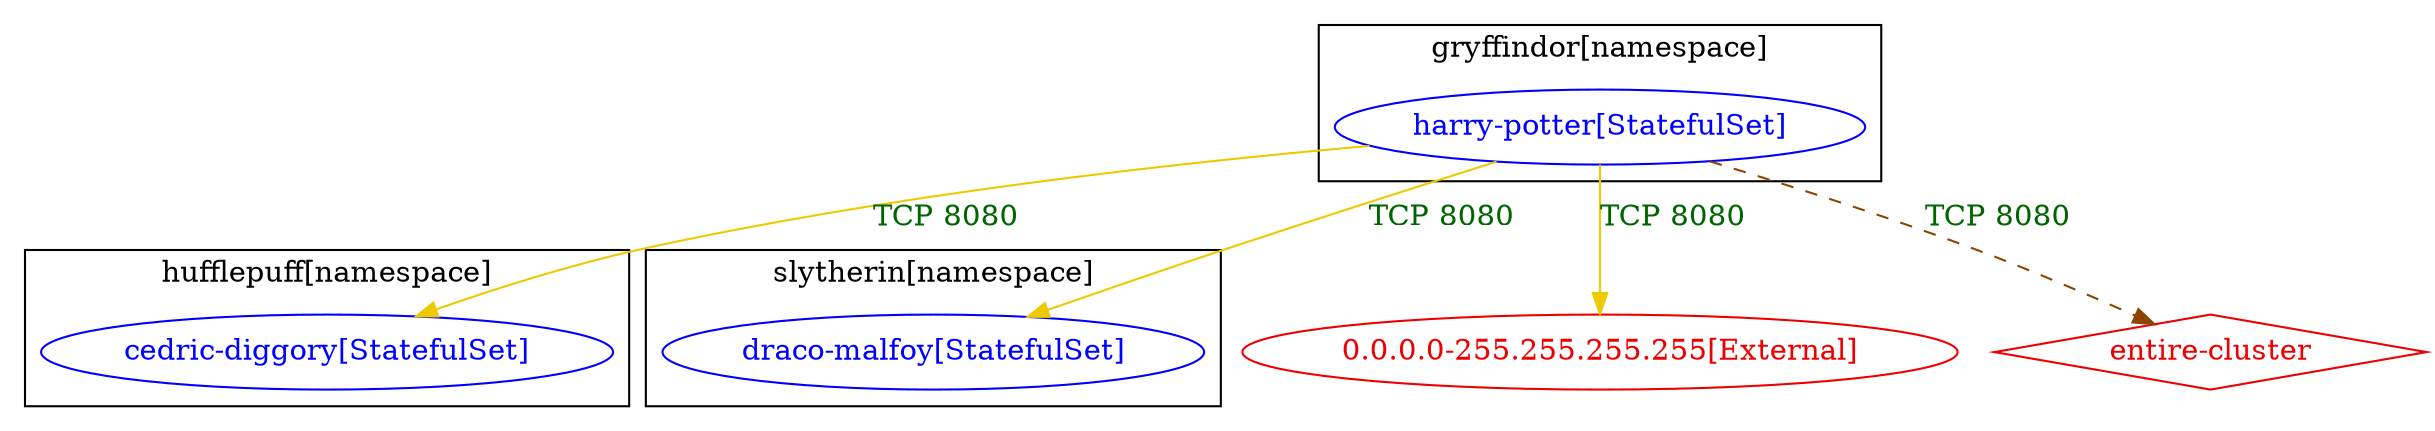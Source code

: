 digraph {
	subgraph "cluster_gryffindor[namespace]" {
		color="black"
		fontcolor="black"
		"gryffindor/harry-potter[StatefulSet]" [label="harry-potter[StatefulSet]" color="blue" fontcolor="blue"]
		label="gryffindor[namespace]"
	}
	subgraph "cluster_hufflepuff[namespace]" {
		color="black"
		fontcolor="black"
		"hufflepuff/cedric-diggory[StatefulSet]" [label="cedric-diggory[StatefulSet]" color="blue" fontcolor="blue"]
		label="hufflepuff[namespace]"
	}
	subgraph "cluster_slytherin[namespace]" {
		color="black"
		fontcolor="black"
		"slytherin/draco-malfoy[StatefulSet]" [label="draco-malfoy[StatefulSet]" color="blue" fontcolor="blue"]
		label="slytherin[namespace]"
	}
	"0.0.0.0-255.255.255.255[External]" [label="0.0.0.0-255.255.255.255[External]" color="red2" fontcolor="red2"]
	"entire-cluster" [label="entire-cluster" color="red2" fontcolor="red2" shape=diamond]
	"gryffindor/harry-potter[StatefulSet]" -> "0.0.0.0-255.255.255.255[External]" [label="TCP 8080" color="gold2" fontcolor="darkgreen" weight=1]
	"gryffindor/harry-potter[StatefulSet]" -> "entire-cluster" [label="TCP 8080" color="darkorange4" fontcolor="darkgreen" weight=0.5 style=dashed]
	"gryffindor/harry-potter[StatefulSet]" -> "hufflepuff/cedric-diggory[StatefulSet]" [label="TCP 8080" color="gold2" fontcolor="darkgreen" weight=0.5]
	"gryffindor/harry-potter[StatefulSet]" -> "slytherin/draco-malfoy[StatefulSet]" [label="TCP 8080" color="gold2" fontcolor="darkgreen" weight=0.5]
}